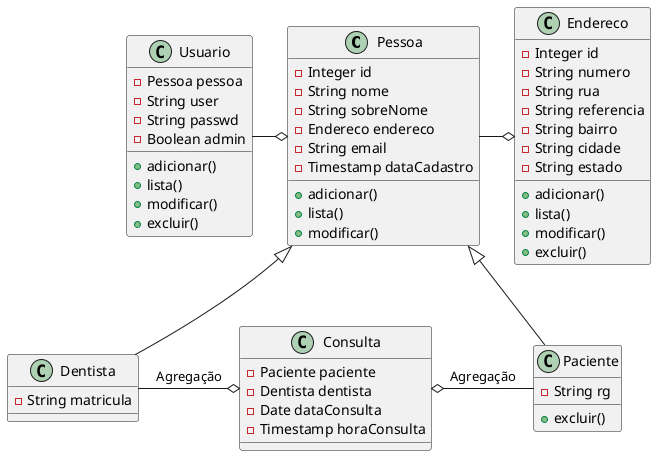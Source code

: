 @startuml

class Pessoa {
  - Integer id
  - String nome
  - String sobreNome
  - Endereco endereco
  - String email
  - Timestamp dataCadastro
  + adicionar()
  + lista()
  + modificar()
}

class Dentista extends Pessoa {
    - String matricula
    }

class Paciente extends Pessoa {
    - String rg
    + excluir()
}


class Consulta{
    - Paciente paciente
    - Dentista dentista
    - Date dataConsulta
    - Timestamp horaConsulta
}

class Endereco{
 - Integer id
 - String numero
 - String rua
 - String referencia
 - String bairro
 - String cidade
 - String estado
 + adicionar()
 + lista()
 + modificar()
 + excluir()
}

class Usuario{
   - Pessoa pessoa
   - String user
   - String passwd
   - Boolean admin
   + adicionar()
   + lista()
   + modificar()
   + excluir()
}

Consulta o- Paciente : Agregação
Dentista -o Consulta : Agregação

Pessoa -o Endereco

Usuario -o Pessoa

@enduml